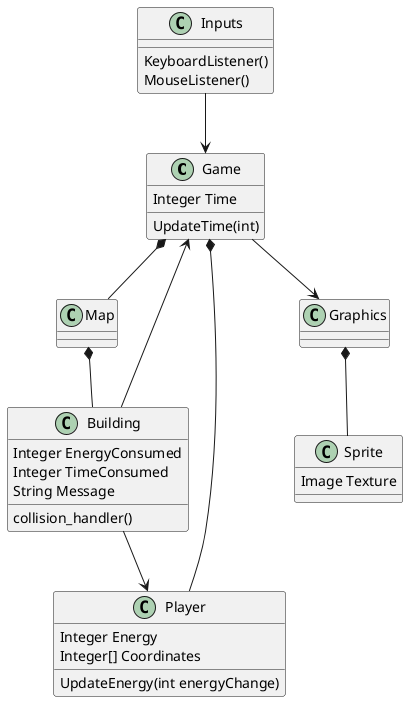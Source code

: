 @startuml
'https://plantuml.com/class-diagram

class Game{
Integer Time
UpdateTime(int)
}
class Map{


}
class Building{
Integer EnergyConsumed
Integer TimeConsumed
String Message
collision_handler()
}
class Inputs{
KeyboardListener()
MouseListener()
}
class Player{
Integer Energy
Integer[] Coordinates
UpdateEnergy(int energyChange)


}
class Sprite{
Image Texture

}


Map *-- Building
Graphics *-- Sprite
Game *-- Map
Game --> Graphics
Inputs -->Game
Game *-- Player
Building -->Game
Building --> Player


@enduml